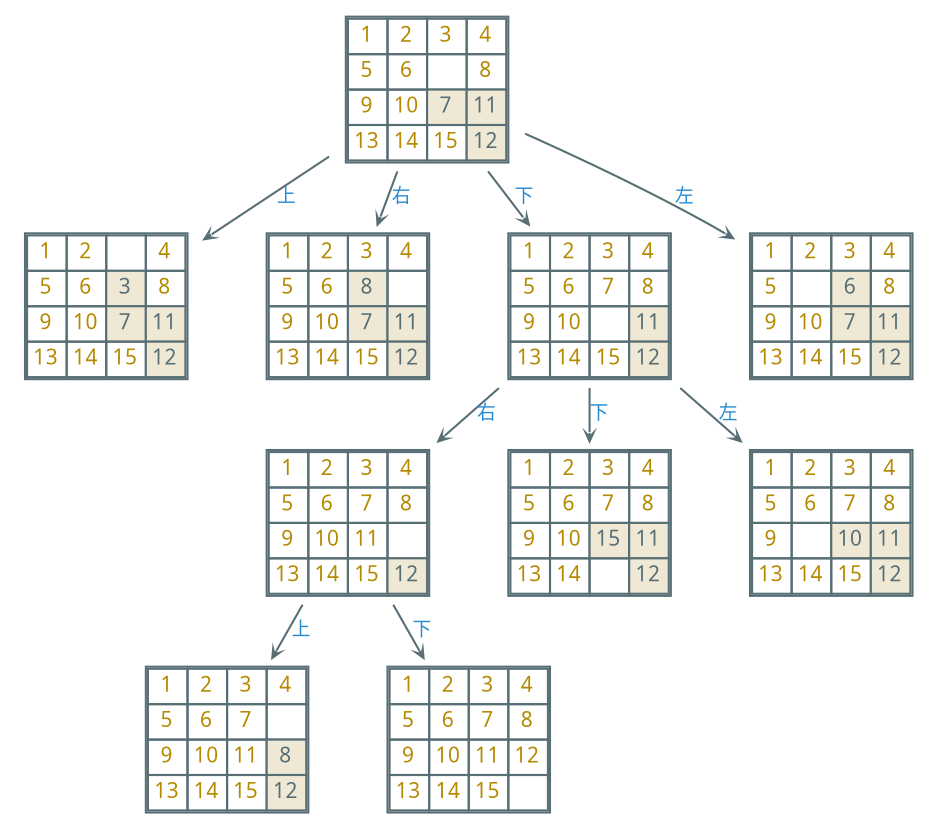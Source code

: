 digraph g {
    bgcolor=transparent
    graph [nodesep=0.3, ranksep=0.01]
    rankdir=TB
    node [shape=none, color="#586e75", fontcolor="#b58900", fontsize=10, fontname="LXGWWenKai"]
    edge [arrowhead=vee, color="#586e75", fontcolor="#268bd2", fontsize=9, fontname="LXGWWenKai", arrowsize=0.4]

    n1 [label=<<table cellspacing="0" border="1">
        <tr><td>1</td><td>2</td><td>3</td><td>4</td></tr>
        <tr><td>5</td><td>6</td><td></td><td>8</td></tr>
        <tr><td>9</td><td>10</td><td bgcolor="#eee8d5"><font color="#586e75">7</font></td><td bgcolor="#eee8d5"><font color="#586e75">11</font></td></tr>
        <tr><td>13</td><td>14</td><td>15</td><td bgcolor="#eee8d5"><font color="#586e75">12</font></td></tr>
        </table>>]

    n2 [label=<<table cellspacing="0" border="1">
        <tr><td>1</td><td>2</td><td></td><td>4</td></tr>
        <tr><td>5</td><td>6</td><td bgcolor="#eee8d5"><font color="#586e75">3</font></td><td>8</td></tr>
        <tr><td>9</td><td>10</td><td bgcolor="#eee8d5"><font color="#586e75">7</font></td><td bgcolor="#eee8d5"><font color="#586e75">11</font></td></tr>
        <tr><td>13</td><td>14</td><td>15</td><td bgcolor="#eee8d5"><font color="#586e75">12</font></td></tr>
        </table>>]

    n3 [label=<<table cellspacing="0" border="1">
        <tr><td>1</td><td>2</td><td>3</td><td>4</td></tr>
        <tr><td>5</td><td>6</td><td bgcolor="#eee8d5"><font color="#586e75">8</font></td><td></td></tr>
        <tr><td>9</td><td>10</td><td bgcolor="#eee8d5"><font color="#586e75">7</font></td><td bgcolor="#eee8d5"><font color="#586e75">11</font></td></tr>
        <tr><td>13</td><td>14</td><td>15</td><td bgcolor="#eee8d5"><font color="#586e75">12</font></td></tr>
        </table>>]

    n4 [label=<<table cellspacing="0" border="1">
        <tr><td>1</td><td>2</td><td>3</td><td>4</td></tr>
        <tr><td>5</td><td>6</td><td>7</td><td>8</td></tr>
        <tr><td>9</td><td>10</td><td></td><td bgcolor="#eee8d5"><font color="#586e75">11</font></td></tr>
        <tr><td>13</td><td>14</td><td>15</td><td bgcolor="#eee8d5"><font color="#586e75">12</font></td></tr>
        </table>>]

    n5 [label=<<table cellspacing="0" border="1">
        <tr><td>1</td><td>2</td><td>3</td><td>4</td></tr>
        <tr><td>5</td><td></td><td bgcolor="#eee8d5"><font color="#586e75">6</font></td><td>8</td></tr>
        <tr><td>9</td><td>10</td><td bgcolor="#eee8d5"><font color="#586e75">7</font></td><td bgcolor="#eee8d5"><font color="#586e75">11</font></td></tr>
        <tr><td>13</td><td>14</td><td>15</td><td bgcolor="#eee8d5"><font color="#586e75">12</font></td></tr>
        </table>>]

    n1 -> n2 [label=上]
    n1 -> n3 [label=右]
    n1 -> n4 [label=下]
    n1 -> n5 [label=左]

    n10 [label=<<table cellspacing="0" border="1">
        <tr><td>1</td><td>2</td><td>3</td><td>4</td></tr>
        <tr><td>5</td><td>6</td><td>7</td><td>8</td></tr>
        <tr><td>9</td><td>10</td><td>11</td><td></td></tr>
        <tr><td>13</td><td>14</td><td>15</td><td bgcolor="#eee8d5"><font color="#586e75">12</font></td></tr>
        </table>>]

    n11 [label=<<table cellspacing="0" border="1">
        <tr><td>1</td><td>2</td><td>3</td><td>4</td></tr>
        <tr><td>5</td><td>6</td><td>7</td><td>8</td></tr>
        <tr><td>9</td><td>10</td><td bgcolor="#eee8d5"><font color="#586e75">15</font></td><td bgcolor="#eee8d5"><font color="#586e75">11</font></td></tr>
        <tr><td>13</td><td>14</td><td></td><td bgcolor="#eee8d5"><font color="#586e75">12</font></td></tr>
        </table>>]

    n12 [label=<<table cellspacing="0" border="1">
        <tr><td>1</td><td>2</td><td>3</td><td>4</td></tr>
        <tr><td>5</td><td>6</td><td>7</td><td>8</td></tr>
        <tr><td>9</td><td></td><td bgcolor="#eee8d5"><font color="#586e75">10</font></td><td bgcolor="#eee8d5"><font color="#586e75">11</font></td></tr>
        <tr><td>13</td><td>14</td><td>15</td><td bgcolor="#eee8d5"><font color="#586e75">12</font></td></tr>
        </table>>]

    n4 -> n10 [label=右]
    n4 -> n11 [label=下]
    n4 -> n12 [label=左]

    n22 [label=<<table cellspacing="0" border="1">
        <tr><td>1</td><td>2</td><td>3</td><td>4</td></tr>
        <tr><td>5</td><td>6</td><td>7</td><td></td></tr>
        <tr><td>9</td><td>10</td><td>11</td><td bgcolor="#eee8d5"><font color="#586e75">8</font></td></tr>
        <tr><td>13</td><td>14</td><td>15</td><td bgcolor="#eee8d5"><font color="#586e75">12</font></td></tr>
        </table>>]

    n23 [label=<<table cellspacing="0" border="1">
        <tr><td>1</td><td>2</td><td>3</td><td>4</td></tr>
        <tr><td>5</td><td>6</td><td>7</td><td>8</td></tr>
        <tr><td>9</td><td>10</td><td>11</td><td>12</td></tr>
        <tr><td>13</td><td>14</td><td>15</td><td></td></tr>
        </table>>]

    n10 -> n22 [label=上]
    n10 -> n23 [label=下]

}